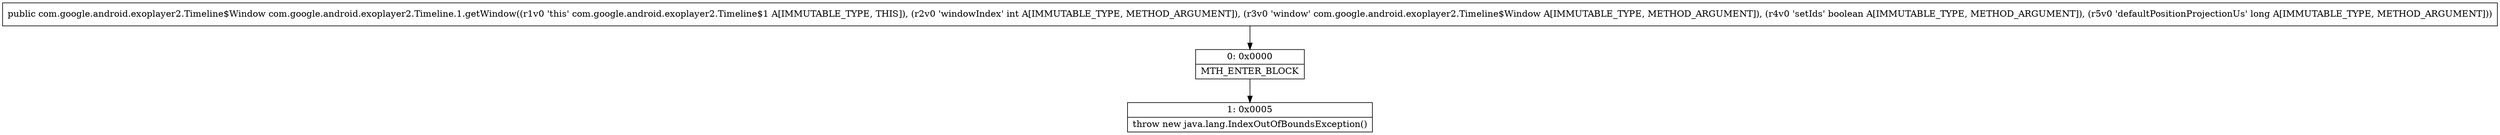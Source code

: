 digraph "CFG forcom.google.android.exoplayer2.Timeline.1.getWindow(ILcom\/google\/android\/exoplayer2\/Timeline$Window;ZJ)Lcom\/google\/android\/exoplayer2\/Timeline$Window;" {
Node_0 [shape=record,label="{0\:\ 0x0000|MTH_ENTER_BLOCK\l}"];
Node_1 [shape=record,label="{1\:\ 0x0005|throw new java.lang.IndexOutOfBoundsException()\l}"];
MethodNode[shape=record,label="{public com.google.android.exoplayer2.Timeline$Window com.google.android.exoplayer2.Timeline.1.getWindow((r1v0 'this' com.google.android.exoplayer2.Timeline$1 A[IMMUTABLE_TYPE, THIS]), (r2v0 'windowIndex' int A[IMMUTABLE_TYPE, METHOD_ARGUMENT]), (r3v0 'window' com.google.android.exoplayer2.Timeline$Window A[IMMUTABLE_TYPE, METHOD_ARGUMENT]), (r4v0 'setIds' boolean A[IMMUTABLE_TYPE, METHOD_ARGUMENT]), (r5v0 'defaultPositionProjectionUs' long A[IMMUTABLE_TYPE, METHOD_ARGUMENT])) }"];
MethodNode -> Node_0;
Node_0 -> Node_1;
}


